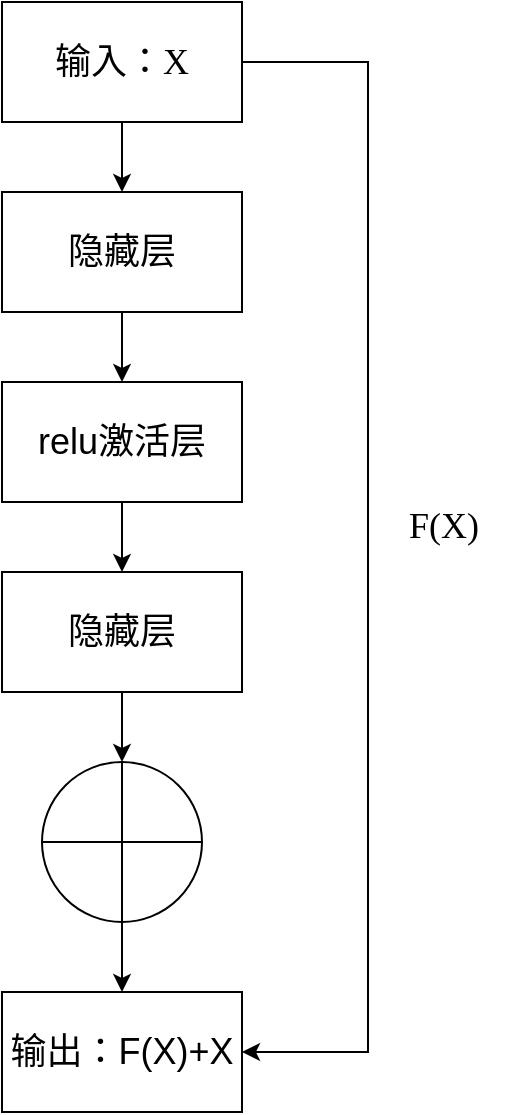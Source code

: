 <mxfile version="14.6.10" type="github">
  <diagram id="uNyh4qqiDuLtp65WveNB" name="第 1 页">
    <mxGraphModel dx="1673" dy="829" grid="0" gridSize="10" guides="1" tooltips="1" connect="1" arrows="0" fold="1" page="1" pageScale="1" pageWidth="827" pageHeight="1169" background="none" math="0" shadow="0">
      <root>
        <mxCell id="0" />
        <mxCell id="1" parent="0" />
        <mxCell id="0tJtxi1fCtbkk7B83Ru5-3" value="" style="edgeStyle=orthogonalEdgeStyle;rounded=0;orthogonalLoop=1;jettySize=auto;html=1;" edge="1" parent="1" source="0tJtxi1fCtbkk7B83Ru5-1" target="0tJtxi1fCtbkk7B83Ru5-2">
          <mxGeometry relative="1" as="geometry" />
        </mxCell>
        <mxCell id="0tJtxi1fCtbkk7B83Ru5-15" style="edgeStyle=orthogonalEdgeStyle;rounded=0;orthogonalLoop=1;jettySize=auto;html=1;entryX=1;entryY=0.5;entryDx=0;entryDy=0;fontFamily=Times New Roman;fontSize=18;" edge="1" parent="1" source="0tJtxi1fCtbkk7B83Ru5-1" target="0tJtxi1fCtbkk7B83Ru5-10">
          <mxGeometry relative="1" as="geometry">
            <Array as="points">
              <mxPoint x="303" y="150" />
              <mxPoint x="303" y="645" />
            </Array>
          </mxGeometry>
        </mxCell>
        <mxCell id="0tJtxi1fCtbkk7B83Ru5-1" value="输入：X" style="rounded=0;whiteSpace=wrap;html=1;fontFamily=Times New Roman;fontSize=18;" vertex="1" parent="1">
          <mxGeometry x="120" y="120" width="120" height="60" as="geometry" />
        </mxCell>
        <mxCell id="0tJtxi1fCtbkk7B83Ru5-5" value="" style="edgeStyle=orthogonalEdgeStyle;rounded=0;orthogonalLoop=1;jettySize=auto;html=1;" edge="1" parent="1" source="0tJtxi1fCtbkk7B83Ru5-2" target="0tJtxi1fCtbkk7B83Ru5-4">
          <mxGeometry relative="1" as="geometry" />
        </mxCell>
        <mxCell id="0tJtxi1fCtbkk7B83Ru5-2" value="隐藏层" style="rounded=0;whiteSpace=wrap;html=1;fontFamily=Times New Roman;fontSize=18;" vertex="1" parent="1">
          <mxGeometry x="120" y="215" width="120" height="60" as="geometry" />
        </mxCell>
        <mxCell id="0tJtxi1fCtbkk7B83Ru5-7" value="" style="edgeStyle=orthogonalEdgeStyle;rounded=0;orthogonalLoop=1;jettySize=auto;html=1;" edge="1" parent="1" source="0tJtxi1fCtbkk7B83Ru5-4" target="0tJtxi1fCtbkk7B83Ru5-6">
          <mxGeometry relative="1" as="geometry" />
        </mxCell>
        <mxCell id="0tJtxi1fCtbkk7B83Ru5-4" value="relu激活层" style="rounded=0;whiteSpace=wrap;html=1;fontSize=18;" vertex="1" parent="1">
          <mxGeometry x="120" y="310" width="120" height="60" as="geometry" />
        </mxCell>
        <mxCell id="0tJtxi1fCtbkk7B83Ru5-9" value="" style="edgeStyle=orthogonalEdgeStyle;rounded=0;orthogonalLoop=1;jettySize=auto;html=1;" edge="1" parent="1" source="0tJtxi1fCtbkk7B83Ru5-6" target="0tJtxi1fCtbkk7B83Ru5-8">
          <mxGeometry relative="1" as="geometry" />
        </mxCell>
        <mxCell id="0tJtxi1fCtbkk7B83Ru5-6" value="隐藏层" style="whiteSpace=wrap;html=1;rounded=0;fontSize=18;" vertex="1" parent="1">
          <mxGeometry x="120" y="405" width="120" height="60" as="geometry" />
        </mxCell>
        <mxCell id="0tJtxi1fCtbkk7B83Ru5-11" value="" style="edgeStyle=orthogonalEdgeStyle;rounded=0;orthogonalLoop=1;jettySize=auto;html=1;fontFamily=Times New Roman;fontSize=18;" edge="1" parent="1" source="0tJtxi1fCtbkk7B83Ru5-8" target="0tJtxi1fCtbkk7B83Ru5-10">
          <mxGeometry relative="1" as="geometry" />
        </mxCell>
        <mxCell id="0tJtxi1fCtbkk7B83Ru5-8" value="" style="shape=orEllipse;perimeter=ellipsePerimeter;whiteSpace=wrap;html=1;backgroundOutline=1;" vertex="1" parent="1">
          <mxGeometry x="140" y="500" width="80" height="80" as="geometry" />
        </mxCell>
        <mxCell id="0tJtxi1fCtbkk7B83Ru5-10" value="输出：F(X)+X" style="whiteSpace=wrap;html=1;rounded=0;fontSize=18;" vertex="1" parent="1">
          <mxGeometry x="120" y="615" width="120" height="60" as="geometry" />
        </mxCell>
        <mxCell id="0tJtxi1fCtbkk7B83Ru5-13" value="F(X)" style="rounded=1;whiteSpace=wrap;html=1;fontFamily=Times New Roman;fontSize=18;direction=south;labelBorderColor=#FFFFFF;dashed=1;fillColor=none;strokeColor=#FFFFFF;" vertex="1" parent="1">
          <mxGeometry x="311" y="322" width="60" height="120" as="geometry" />
        </mxCell>
      </root>
    </mxGraphModel>
  </diagram>
</mxfile>
